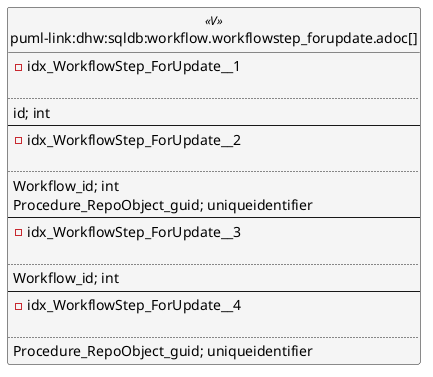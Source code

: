 @startuml
left to right direction
'top to bottom direction
hide circle
'avoide "." issues:
set namespaceSeparator none


skinparam class {
  BackgroundColor White
  BackgroundColor<<FN>> Yellow
  BackgroundColor<<FS>> Yellow
  BackgroundColor<<FT>> LightGray
  BackgroundColor<<IF>> Yellow
  BackgroundColor<<IS>> Yellow
  BackgroundColor<<P>> Aqua
  BackgroundColor<<PC>> Aqua
  BackgroundColor<<SN>> Yellow
  BackgroundColor<<SO>> SlateBlue
  BackgroundColor<<TF>> LightGray
  BackgroundColor<<TR>> Tomato
  BackgroundColor<<U>> White
  BackgroundColor<<V>> WhiteSmoke
  BackgroundColor<<X>> Aqua
  BackgroundColor<<external>> AliceBlue
}


entity "puml-link:dhw:sqldb:workflow.workflowstep_forupdate.adoc[]" as workflow.WorkflowStep_ForUpdate << V >> {
- idx_WorkflowStep_ForUpdate__1

..
id; int
--
- idx_WorkflowStep_ForUpdate__2

..
Workflow_id; int
Procedure_RepoObject_guid; uniqueidentifier
--
- idx_WorkflowStep_ForUpdate__3

..
Workflow_id; int
--
- idx_WorkflowStep_ForUpdate__4

..
Procedure_RepoObject_guid; uniqueidentifier
}


@enduml

